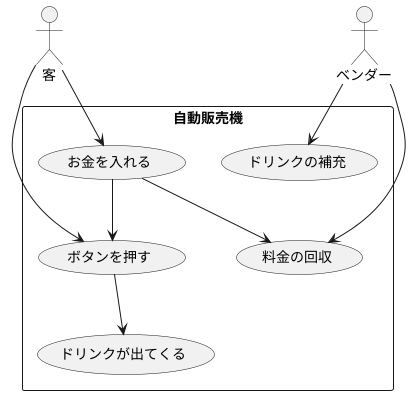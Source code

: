 @startuml 演習6-4

actor 客
actor ベンダー

rectangle 自動販売機 {
  usecase お金を入れる as 入れる
  usecase ボタンを押す as 押す
  usecase ドリンクが出てくる as 出てくる
  usecase ドリンクの補充 as 補充
  usecase 料金の回収 as 回収

  客 --> 入れる
  客 --> 押す
  ベンダー --> 補充
  ベンダー --> 回収
  押す --> 出てくる
  入れる --> 押す
  入れる --> 回収
  
}

@enduml
